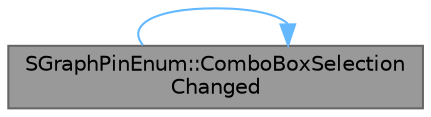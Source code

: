 digraph "SGraphPinEnum::ComboBoxSelectionChanged"
{
 // INTERACTIVE_SVG=YES
 // LATEX_PDF_SIZE
  bgcolor="transparent";
  edge [fontname=Helvetica,fontsize=10,labelfontname=Helvetica,labelfontsize=10];
  node [fontname=Helvetica,fontsize=10,shape=box,height=0.2,width=0.4];
  rankdir="LR";
  Node1 [id="Node000001",label="SGraphPinEnum::ComboBoxSelection\lChanged",height=0.2,width=0.4,color="gray40", fillcolor="grey60", style="filled", fontcolor="black",tooltip="Function to set the newly selected index."];
  Node1 -> Node1 [id="edge1_Node000001_Node000001",color="steelblue1",style="solid",tooltip=" "];
}
